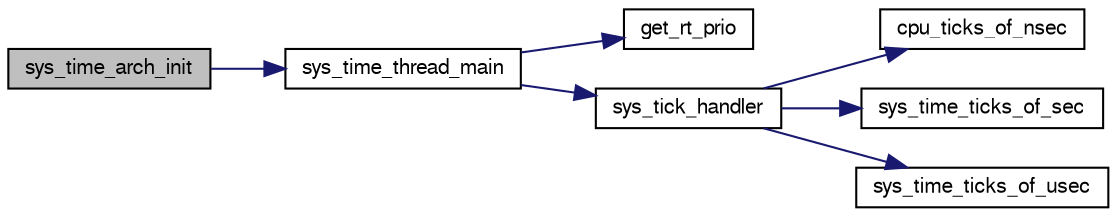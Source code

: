 digraph "sys_time_arch_init"
{
  edge [fontname="FreeSans",fontsize="10",labelfontname="FreeSans",labelfontsize="10"];
  node [fontname="FreeSans",fontsize="10",shape=record];
  rankdir="LR";
  Node1 [label="sys_time_arch_init",height=0.2,width=0.4,color="black", fillcolor="grey75", style="filled", fontcolor="black"];
  Node1 -> Node2 [color="midnightblue",fontsize="10",style="solid",fontname="FreeSans"];
  Node2 [label="sys_time_thread_main",height=0.2,width=0.4,color="black", fillcolor="white", style="filled",URL="$linux_2mcu__periph_2sys__time__arch_8c.html#a2e9913da251a9ce6c35f3a8a5b3ca23e"];
  Node2 -> Node3 [color="midnightblue",fontsize="10",style="solid",fontname="FreeSans"];
  Node3 [label="get_rt_prio",height=0.2,width=0.4,color="black", fillcolor="white", style="filled",URL="$rt__priority_8h.html#a714c7483d11b82772f9184258793e5a1"];
  Node2 -> Node4 [color="midnightblue",fontsize="10",style="solid",fontname="FreeSans"];
  Node4 [label="sys_tick_handler",height=0.2,width=0.4,color="black", fillcolor="white", style="filled",URL="$linux_2mcu__periph_2sys__time__arch_8c.html#a69effd654e3a455f2f0bba7b270eab48"];
  Node4 -> Node5 [color="midnightblue",fontsize="10",style="solid",fontname="FreeSans"];
  Node5 [label="cpu_ticks_of_nsec",height=0.2,width=0.4,color="black", fillcolor="white", style="filled",URL="$sys__time_8h.html#ab9fdc67ec3fff3769bebcd04e7ee86c2"];
  Node4 -> Node6 [color="midnightblue",fontsize="10",style="solid",fontname="FreeSans"];
  Node6 [label="sys_time_ticks_of_sec",height=0.2,width=0.4,color="black", fillcolor="white", style="filled",URL="$sys__time_8h.html#a2894f16d75a4d3c6ad1449d7bba85406"];
  Node4 -> Node7 [color="midnightblue",fontsize="10",style="solid",fontname="FreeSans"];
  Node7 [label="sys_time_ticks_of_usec",height=0.2,width=0.4,color="black", fillcolor="white", style="filled",URL="$sys__time_8h.html#a46ccccbd8fdf3b1c359475fd05bebd0b"];
}
